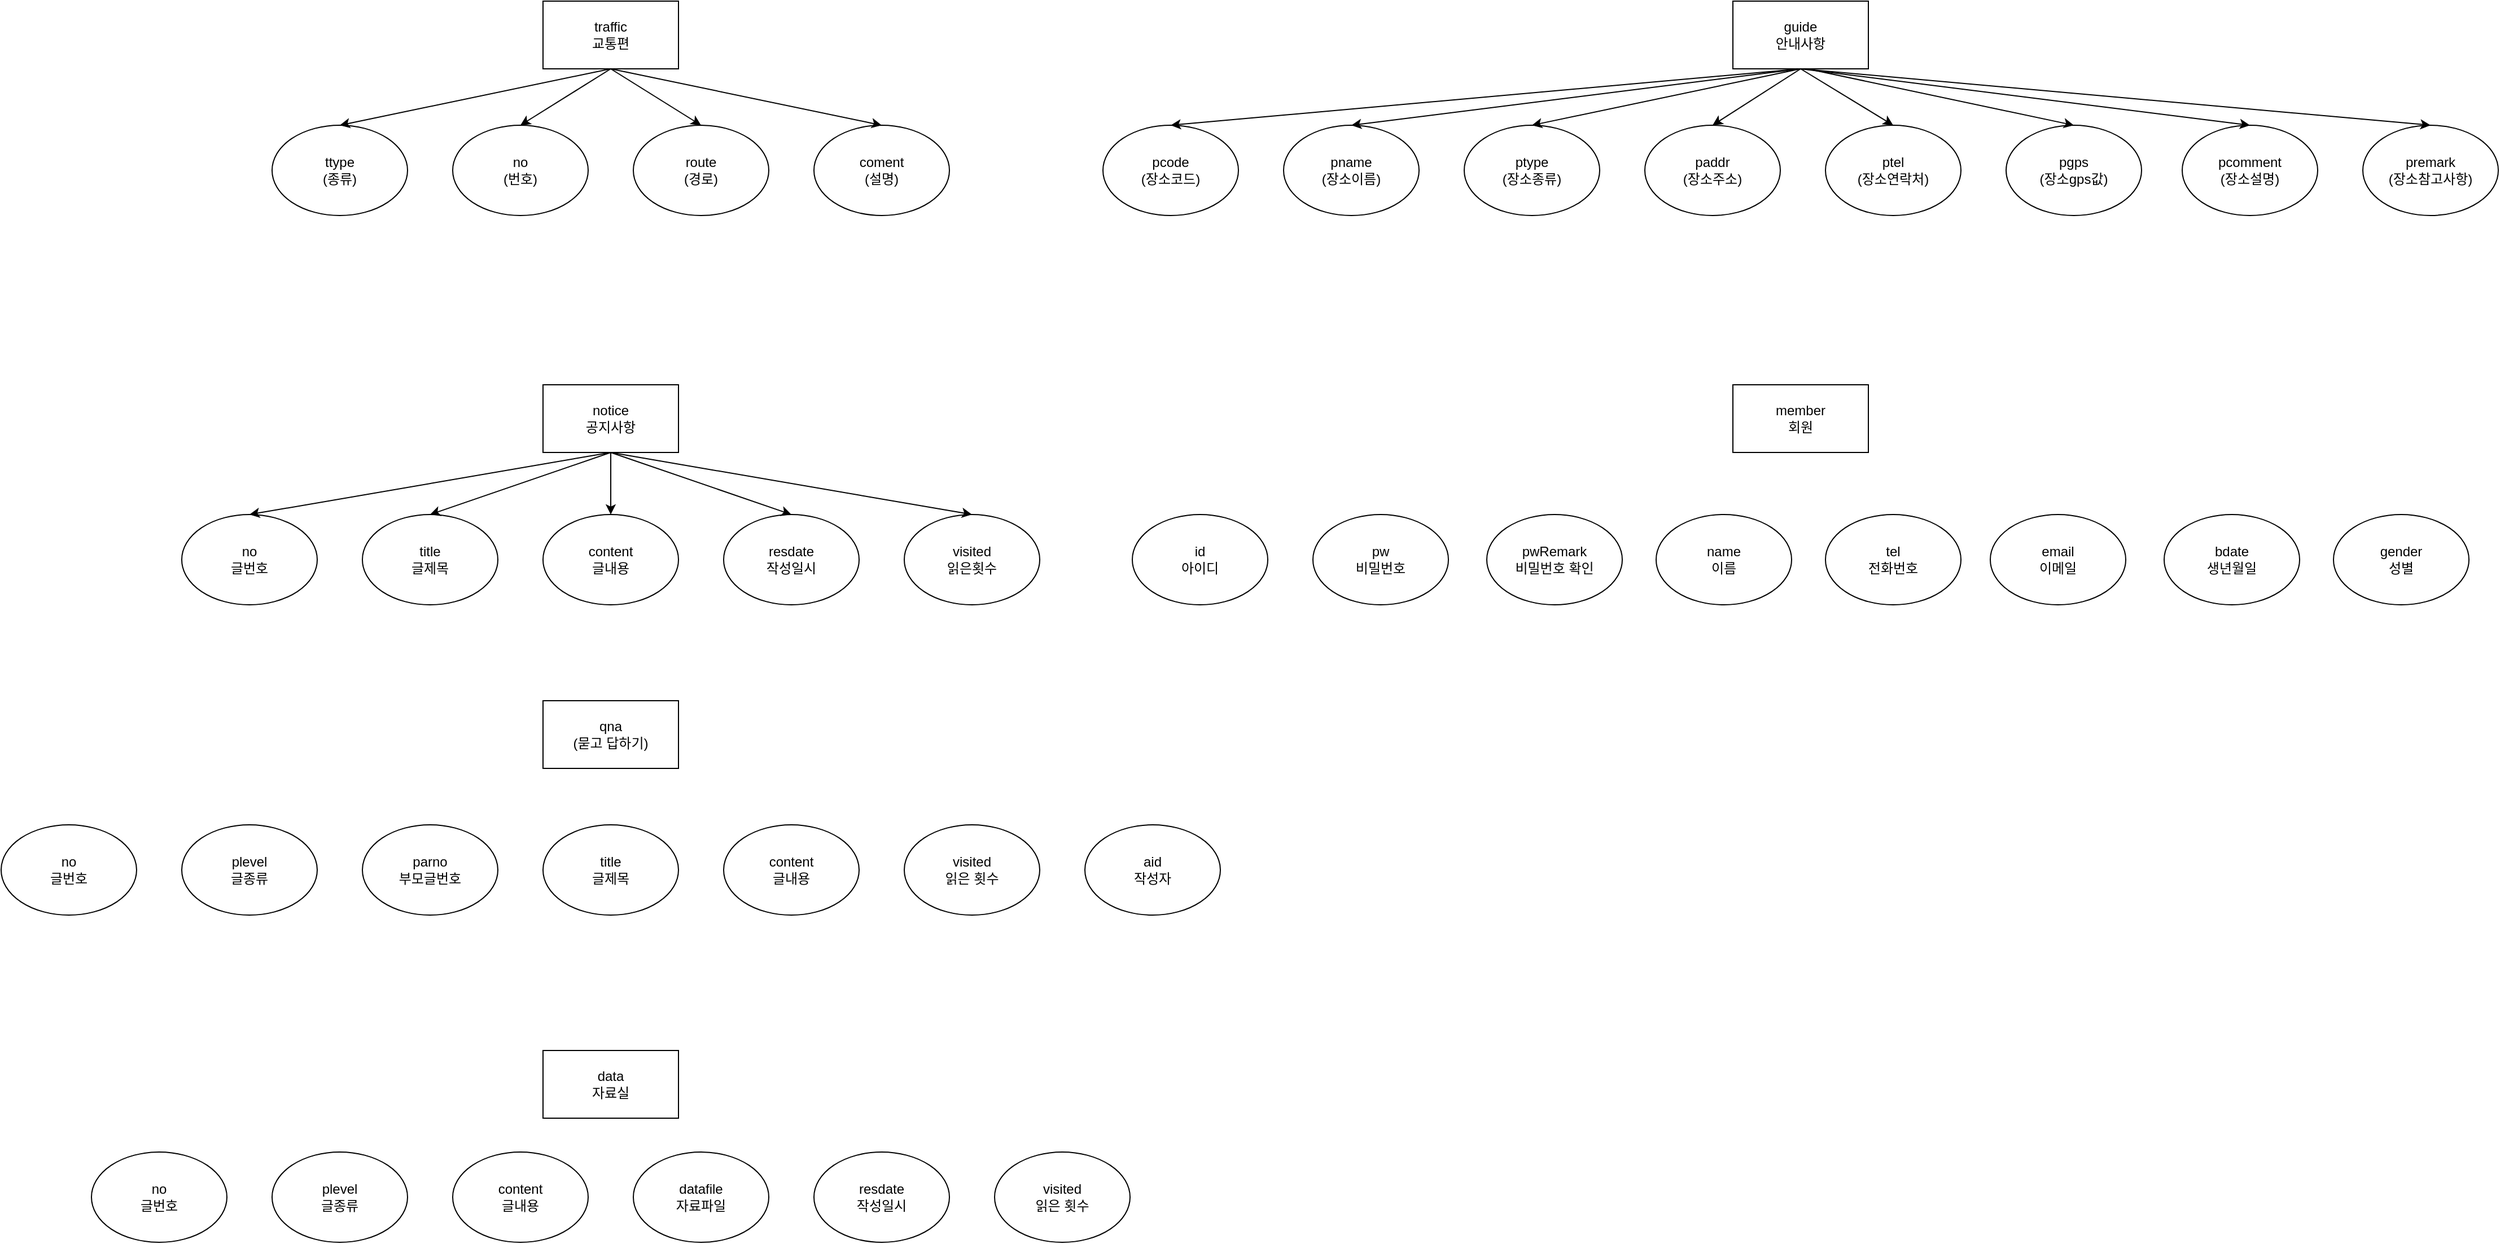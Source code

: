 <mxfile version="24.0.2" type="device">
  <diagram name="페이지-1" id="6jw7lOe7E8gcQmHh3pxr">
    <mxGraphModel dx="3328" dy="780" grid="1" gridSize="10" guides="1" tooltips="1" connect="1" arrows="1" fold="1" page="1" pageScale="1" pageWidth="827" pageHeight="1169" math="0" shadow="0">
      <root>
        <mxCell id="0" />
        <mxCell id="1" parent="0" />
        <mxCell id="edOpRAjZDSZFCRQSgUi0-1" value="traffic&lt;div&gt;교통편&lt;/div&gt;" style="rounded=0;whiteSpace=wrap;html=1;" vertex="1" parent="1">
          <mxGeometry x="-700" y="50" width="120" height="60" as="geometry" />
        </mxCell>
        <mxCell id="edOpRAjZDSZFCRQSgUi0-2" value="ttype&lt;div&gt;(종류)&lt;/div&gt;" style="ellipse;whiteSpace=wrap;html=1;" vertex="1" parent="1">
          <mxGeometry x="-940" y="160" width="120" height="80" as="geometry" />
        </mxCell>
        <mxCell id="edOpRAjZDSZFCRQSgUi0-3" value="no&lt;div&gt;(번호)&lt;/div&gt;" style="ellipse;whiteSpace=wrap;html=1;" vertex="1" parent="1">
          <mxGeometry x="-780" y="160" width="120" height="80" as="geometry" />
        </mxCell>
        <mxCell id="edOpRAjZDSZFCRQSgUi0-4" value="route&lt;div&gt;(경로)&lt;/div&gt;" style="ellipse;whiteSpace=wrap;html=1;" vertex="1" parent="1">
          <mxGeometry x="-620" y="160" width="120" height="80" as="geometry" />
        </mxCell>
        <mxCell id="edOpRAjZDSZFCRQSgUi0-5" value="coment&lt;div&gt;(설명)&lt;/div&gt;" style="ellipse;whiteSpace=wrap;html=1;" vertex="1" parent="1">
          <mxGeometry x="-460" y="160" width="120" height="80" as="geometry" />
        </mxCell>
        <mxCell id="edOpRAjZDSZFCRQSgUi0-6" value="" style="endArrow=classic;html=1;rounded=0;exitX=0.5;exitY=1;exitDx=0;exitDy=0;entryX=0.5;entryY=0;entryDx=0;entryDy=0;" edge="1" parent="1" source="edOpRAjZDSZFCRQSgUi0-1" target="edOpRAjZDSZFCRQSgUi0-5">
          <mxGeometry width="50" height="50" relative="1" as="geometry">
            <mxPoint x="-670" y="440" as="sourcePoint" />
            <mxPoint x="-620" y="390" as="targetPoint" />
          </mxGeometry>
        </mxCell>
        <mxCell id="edOpRAjZDSZFCRQSgUi0-7" value="" style="endArrow=classic;html=1;rounded=0;exitX=0.5;exitY=1;exitDx=0;exitDy=0;entryX=0.5;entryY=0;entryDx=0;entryDy=0;" edge="1" parent="1" source="edOpRAjZDSZFCRQSgUi0-1" target="edOpRAjZDSZFCRQSgUi0-4">
          <mxGeometry width="50" height="50" relative="1" as="geometry">
            <mxPoint x="-670" y="440" as="sourcePoint" />
            <mxPoint x="-620" y="390" as="targetPoint" />
          </mxGeometry>
        </mxCell>
        <mxCell id="edOpRAjZDSZFCRQSgUi0-8" value="" style="endArrow=classic;html=1;rounded=0;exitX=0.5;exitY=1;exitDx=0;exitDy=0;entryX=0.5;entryY=0;entryDx=0;entryDy=0;" edge="1" parent="1" source="edOpRAjZDSZFCRQSgUi0-1" target="edOpRAjZDSZFCRQSgUi0-3">
          <mxGeometry width="50" height="50" relative="1" as="geometry">
            <mxPoint x="-670" y="440" as="sourcePoint" />
            <mxPoint x="-620" y="390" as="targetPoint" />
          </mxGeometry>
        </mxCell>
        <mxCell id="edOpRAjZDSZFCRQSgUi0-9" value="" style="endArrow=classic;html=1;rounded=0;exitX=0.5;exitY=1;exitDx=0;exitDy=0;entryX=0.5;entryY=0;entryDx=0;entryDy=0;" edge="1" parent="1" source="edOpRAjZDSZFCRQSgUi0-1" target="edOpRAjZDSZFCRQSgUi0-2">
          <mxGeometry width="50" height="50" relative="1" as="geometry">
            <mxPoint x="-670" y="440" as="sourcePoint" />
            <mxPoint x="-620" y="390" as="targetPoint" />
          </mxGeometry>
        </mxCell>
        <mxCell id="edOpRAjZDSZFCRQSgUi0-10" value="&lt;div&gt;guide&lt;/div&gt;안내사항" style="rounded=0;whiteSpace=wrap;html=1;" vertex="1" parent="1">
          <mxGeometry x="354" y="50" width="120" height="60" as="geometry" />
        </mxCell>
        <mxCell id="edOpRAjZDSZFCRQSgUi0-11" value="pcode&lt;div&gt;(장소코드)&lt;/div&gt;" style="ellipse;whiteSpace=wrap;html=1;" vertex="1" parent="1">
          <mxGeometry x="-204" y="160" width="120" height="80" as="geometry" />
        </mxCell>
        <mxCell id="edOpRAjZDSZFCRQSgUi0-12" value="pname&lt;div&gt;(장소이름)&lt;/div&gt;" style="ellipse;whiteSpace=wrap;html=1;" vertex="1" parent="1">
          <mxGeometry x="-44" y="160" width="120" height="80" as="geometry" />
        </mxCell>
        <mxCell id="edOpRAjZDSZFCRQSgUi0-13" value="ptype&lt;div&gt;(장소종류)&lt;/div&gt;" style="ellipse;whiteSpace=wrap;html=1;" vertex="1" parent="1">
          <mxGeometry x="116" y="160" width="120" height="80" as="geometry" />
        </mxCell>
        <mxCell id="edOpRAjZDSZFCRQSgUi0-14" value="paddr&lt;div&gt;(장소주소)&lt;/div&gt;" style="ellipse;whiteSpace=wrap;html=1;" vertex="1" parent="1">
          <mxGeometry x="276" y="160" width="120" height="80" as="geometry" />
        </mxCell>
        <mxCell id="edOpRAjZDSZFCRQSgUi0-15" value="ptel&lt;div&gt;(장소연락처)&lt;/div&gt;" style="ellipse;whiteSpace=wrap;html=1;" vertex="1" parent="1">
          <mxGeometry x="436" y="160" width="120" height="80" as="geometry" />
        </mxCell>
        <mxCell id="edOpRAjZDSZFCRQSgUi0-16" value="pgps&lt;div&gt;(장소gps값)&lt;/div&gt;" style="ellipse;whiteSpace=wrap;html=1;" vertex="1" parent="1">
          <mxGeometry x="596" y="160" width="120" height="80" as="geometry" />
        </mxCell>
        <mxCell id="edOpRAjZDSZFCRQSgUi0-17" value="pcomment&lt;div&gt;(장소설명)&lt;/div&gt;" style="ellipse;whiteSpace=wrap;html=1;" vertex="1" parent="1">
          <mxGeometry x="752" y="160" width="120" height="80" as="geometry" />
        </mxCell>
        <mxCell id="edOpRAjZDSZFCRQSgUi0-18" value="premark&lt;div&gt;(장소참고사항)&lt;/div&gt;" style="ellipse;whiteSpace=wrap;html=1;" vertex="1" parent="1">
          <mxGeometry x="912" y="160" width="120" height="80" as="geometry" />
        </mxCell>
        <mxCell id="edOpRAjZDSZFCRQSgUi0-19" value="" style="endArrow=classic;html=1;rounded=0;exitX=0.5;exitY=1;exitDx=0;exitDy=0;entryX=0.5;entryY=0;entryDx=0;entryDy=0;" edge="1" parent="1" source="edOpRAjZDSZFCRQSgUi0-10" target="edOpRAjZDSZFCRQSgUi0-15">
          <mxGeometry width="50" height="50" relative="1" as="geometry">
            <mxPoint x="470" y="320" as="sourcePoint" />
            <mxPoint x="520" y="270" as="targetPoint" />
          </mxGeometry>
        </mxCell>
        <mxCell id="edOpRAjZDSZFCRQSgUi0-20" value="" style="endArrow=classic;html=1;rounded=0;exitX=0.5;exitY=1;exitDx=0;exitDy=0;entryX=0.5;entryY=0;entryDx=0;entryDy=0;" edge="1" parent="1" source="edOpRAjZDSZFCRQSgUi0-10" target="edOpRAjZDSZFCRQSgUi0-14">
          <mxGeometry width="50" height="50" relative="1" as="geometry">
            <mxPoint x="470" y="320" as="sourcePoint" />
            <mxPoint x="520" y="270" as="targetPoint" />
          </mxGeometry>
        </mxCell>
        <mxCell id="edOpRAjZDSZFCRQSgUi0-21" value="" style="endArrow=classic;html=1;rounded=0;entryX=0.5;entryY=0;entryDx=0;entryDy=0;" edge="1" parent="1" target="edOpRAjZDSZFCRQSgUi0-16">
          <mxGeometry width="50" height="50" relative="1" as="geometry">
            <mxPoint x="420" y="110" as="sourcePoint" />
            <mxPoint x="520" y="270" as="targetPoint" />
          </mxGeometry>
        </mxCell>
        <mxCell id="edOpRAjZDSZFCRQSgUi0-22" value="" style="endArrow=classic;html=1;rounded=0;exitX=0.5;exitY=1;exitDx=0;exitDy=0;entryX=0.5;entryY=0;entryDx=0;entryDy=0;" edge="1" parent="1" source="edOpRAjZDSZFCRQSgUi0-10" target="edOpRAjZDSZFCRQSgUi0-17">
          <mxGeometry width="50" height="50" relative="1" as="geometry">
            <mxPoint x="470" y="320" as="sourcePoint" />
            <mxPoint x="520" y="270" as="targetPoint" />
          </mxGeometry>
        </mxCell>
        <mxCell id="edOpRAjZDSZFCRQSgUi0-23" value="" style="endArrow=classic;html=1;rounded=0;exitX=0.5;exitY=1;exitDx=0;exitDy=0;entryX=0.5;entryY=0;entryDx=0;entryDy=0;" edge="1" parent="1" source="edOpRAjZDSZFCRQSgUi0-10" target="edOpRAjZDSZFCRQSgUi0-18">
          <mxGeometry width="50" height="50" relative="1" as="geometry">
            <mxPoint x="470" y="320" as="sourcePoint" />
            <mxPoint x="520" y="270" as="targetPoint" />
          </mxGeometry>
        </mxCell>
        <mxCell id="edOpRAjZDSZFCRQSgUi0-24" value="" style="endArrow=classic;html=1;rounded=0;exitX=0.5;exitY=1;exitDx=0;exitDy=0;entryX=0.5;entryY=0;entryDx=0;entryDy=0;" edge="1" parent="1" source="edOpRAjZDSZFCRQSgUi0-10" target="edOpRAjZDSZFCRQSgUi0-13">
          <mxGeometry width="50" height="50" relative="1" as="geometry">
            <mxPoint x="470" y="320" as="sourcePoint" />
            <mxPoint x="520" y="270" as="targetPoint" />
          </mxGeometry>
        </mxCell>
        <mxCell id="edOpRAjZDSZFCRQSgUi0-25" value="" style="endArrow=classic;html=1;rounded=0;exitX=0.5;exitY=1;exitDx=0;exitDy=0;entryX=0.5;entryY=0;entryDx=0;entryDy=0;" edge="1" parent="1" source="edOpRAjZDSZFCRQSgUi0-10" target="edOpRAjZDSZFCRQSgUi0-12">
          <mxGeometry width="50" height="50" relative="1" as="geometry">
            <mxPoint x="470" y="320" as="sourcePoint" />
            <mxPoint x="520" y="270" as="targetPoint" />
          </mxGeometry>
        </mxCell>
        <mxCell id="edOpRAjZDSZFCRQSgUi0-26" value="" style="endArrow=classic;html=1;rounded=0;exitX=0.5;exitY=1;exitDx=0;exitDy=0;entryX=0.5;entryY=0;entryDx=0;entryDy=0;" edge="1" parent="1" source="edOpRAjZDSZFCRQSgUi0-10" target="edOpRAjZDSZFCRQSgUi0-11">
          <mxGeometry width="50" height="50" relative="1" as="geometry">
            <mxPoint x="414" y="120" as="sourcePoint" />
            <mxPoint x="520" y="280" as="targetPoint" />
          </mxGeometry>
        </mxCell>
        <mxCell id="edOpRAjZDSZFCRQSgUi0-27" value="notice&lt;div&gt;공지사항&lt;/div&gt;" style="rounded=0;whiteSpace=wrap;html=1;" vertex="1" parent="1">
          <mxGeometry x="-700" y="390" width="120" height="60" as="geometry" />
        </mxCell>
        <mxCell id="edOpRAjZDSZFCRQSgUi0-28" value="&lt;div&gt;no&lt;/div&gt;글번호" style="ellipse;whiteSpace=wrap;html=1;" vertex="1" parent="1">
          <mxGeometry x="-1020" y="505" width="120" height="80" as="geometry" />
        </mxCell>
        <mxCell id="edOpRAjZDSZFCRQSgUi0-29" value="&lt;div&gt;title&lt;/div&gt;글제목" style="ellipse;whiteSpace=wrap;html=1;" vertex="1" parent="1">
          <mxGeometry x="-860" y="505" width="120" height="80" as="geometry" />
        </mxCell>
        <mxCell id="edOpRAjZDSZFCRQSgUi0-30" value="&lt;div&gt;content&lt;/div&gt;글내용" style="ellipse;whiteSpace=wrap;html=1;" vertex="1" parent="1">
          <mxGeometry x="-700" y="505" width="120" height="80" as="geometry" />
        </mxCell>
        <mxCell id="edOpRAjZDSZFCRQSgUi0-31" value="&lt;div&gt;resdate&lt;/div&gt;&lt;div&gt;작성일시&lt;/div&gt;" style="ellipse;whiteSpace=wrap;html=1;" vertex="1" parent="1">
          <mxGeometry x="-540" y="505" width="120" height="80" as="geometry" />
        </mxCell>
        <mxCell id="edOpRAjZDSZFCRQSgUi0-32" value="&lt;div&gt;visited&lt;/div&gt;&lt;div&gt;읽은횟수&lt;/div&gt;" style="ellipse;whiteSpace=wrap;html=1;" vertex="1" parent="1">
          <mxGeometry x="-380" y="505" width="120" height="80" as="geometry" />
        </mxCell>
        <mxCell id="edOpRAjZDSZFCRQSgUi0-33" value="" style="endArrow=classic;html=1;rounded=0;entryX=0.5;entryY=0;entryDx=0;entryDy=0;exitX=0.5;exitY=1;exitDx=0;exitDy=0;" edge="1" parent="1" source="edOpRAjZDSZFCRQSgUi0-27" target="edOpRAjZDSZFCRQSgUi0-30">
          <mxGeometry width="50" height="50" relative="1" as="geometry">
            <mxPoint x="-740" y="440" as="sourcePoint" />
            <mxPoint x="-690" y="390" as="targetPoint" />
          </mxGeometry>
        </mxCell>
        <mxCell id="edOpRAjZDSZFCRQSgUi0-34" value="" style="endArrow=classic;html=1;rounded=0;entryX=0.5;entryY=0;entryDx=0;entryDy=0;exitX=0.5;exitY=1;exitDx=0;exitDy=0;" edge="1" parent="1" source="edOpRAjZDSZFCRQSgUi0-27" target="edOpRAjZDSZFCRQSgUi0-29">
          <mxGeometry width="50" height="50" relative="1" as="geometry">
            <mxPoint x="-740" y="440" as="sourcePoint" />
            <mxPoint x="-690" y="390" as="targetPoint" />
          </mxGeometry>
        </mxCell>
        <mxCell id="edOpRAjZDSZFCRQSgUi0-35" value="" style="endArrow=classic;html=1;rounded=0;entryX=0.5;entryY=0;entryDx=0;entryDy=0;exitX=0.5;exitY=1;exitDx=0;exitDy=0;" edge="1" parent="1" source="edOpRAjZDSZFCRQSgUi0-27" target="edOpRAjZDSZFCRQSgUi0-28">
          <mxGeometry width="50" height="50" relative="1" as="geometry">
            <mxPoint x="-740" y="440" as="sourcePoint" />
            <mxPoint x="-690" y="390" as="targetPoint" />
          </mxGeometry>
        </mxCell>
        <mxCell id="edOpRAjZDSZFCRQSgUi0-36" value="" style="endArrow=classic;html=1;rounded=0;entryX=0.5;entryY=0;entryDx=0;entryDy=0;exitX=0.5;exitY=1;exitDx=0;exitDy=0;" edge="1" parent="1" source="edOpRAjZDSZFCRQSgUi0-27" target="edOpRAjZDSZFCRQSgUi0-31">
          <mxGeometry width="50" height="50" relative="1" as="geometry">
            <mxPoint x="-740" y="440" as="sourcePoint" />
            <mxPoint x="-690" y="390" as="targetPoint" />
          </mxGeometry>
        </mxCell>
        <mxCell id="edOpRAjZDSZFCRQSgUi0-37" value="" style="endArrow=classic;html=1;rounded=0;entryX=0.5;entryY=0;entryDx=0;entryDy=0;exitX=0.5;exitY=1;exitDx=0;exitDy=0;" edge="1" parent="1" source="edOpRAjZDSZFCRQSgUi0-27" target="edOpRAjZDSZFCRQSgUi0-32">
          <mxGeometry width="50" height="50" relative="1" as="geometry">
            <mxPoint x="-740" y="440" as="sourcePoint" />
            <mxPoint x="-690" y="390" as="targetPoint" />
          </mxGeometry>
        </mxCell>
        <mxCell id="edOpRAjZDSZFCRQSgUi0-38" value="qna&lt;div&gt;(묻고 답하기)&lt;/div&gt;" style="rounded=0;whiteSpace=wrap;html=1;" vertex="1" parent="1">
          <mxGeometry x="-700" y="670" width="120" height="60" as="geometry" />
        </mxCell>
        <mxCell id="edOpRAjZDSZFCRQSgUi0-39" value="&lt;div&gt;no&lt;/div&gt;글번호" style="ellipse;whiteSpace=wrap;html=1;" vertex="1" parent="1">
          <mxGeometry x="-1180" y="780" width="120" height="80" as="geometry" />
        </mxCell>
        <mxCell id="edOpRAjZDSZFCRQSgUi0-40" value="&lt;div&gt;title&lt;/div&gt;글제목" style="ellipse;whiteSpace=wrap;html=1;" vertex="1" parent="1">
          <mxGeometry x="-700" y="780" width="120" height="80" as="geometry" />
        </mxCell>
        <mxCell id="edOpRAjZDSZFCRQSgUi0-41" value="&lt;div&gt;plevel&lt;/div&gt;글종류" style="ellipse;whiteSpace=wrap;html=1;" vertex="1" parent="1">
          <mxGeometry x="-1020" y="780" width="120" height="80" as="geometry" />
        </mxCell>
        <mxCell id="edOpRAjZDSZFCRQSgUi0-42" value="&lt;div&gt;&lt;span style=&quot;background-color: initial;&quot;&gt;parno&lt;/span&gt;&lt;/div&gt;&lt;div&gt;&lt;span style=&quot;background-color: initial;&quot;&gt;부모글번호&lt;/span&gt;&lt;br&gt;&lt;/div&gt;" style="ellipse;whiteSpace=wrap;html=1;" vertex="1" parent="1">
          <mxGeometry x="-860" y="780" width="120" height="80" as="geometry" />
        </mxCell>
        <mxCell id="edOpRAjZDSZFCRQSgUi0-43" value="&lt;div&gt;content&lt;/div&gt;글내용" style="ellipse;whiteSpace=wrap;html=1;" vertex="1" parent="1">
          <mxGeometry x="-540" y="780" width="120" height="80" as="geometry" />
        </mxCell>
        <mxCell id="edOpRAjZDSZFCRQSgUi0-44" value="&lt;div&gt;visited&lt;/div&gt;&lt;div&gt;읽은 횟수&lt;/div&gt;" style="ellipse;whiteSpace=wrap;html=1;" vertex="1" parent="1">
          <mxGeometry x="-380" y="780" width="120" height="80" as="geometry" />
        </mxCell>
        <mxCell id="edOpRAjZDSZFCRQSgUi0-45" value="&lt;div&gt;aid&lt;/div&gt;&lt;div&gt;작성자&lt;/div&gt;" style="ellipse;whiteSpace=wrap;html=1;" vertex="1" parent="1">
          <mxGeometry x="-220" y="780" width="120" height="80" as="geometry" />
        </mxCell>
        <mxCell id="edOpRAjZDSZFCRQSgUi0-46" value="data&lt;div&gt;자료실&lt;/div&gt;" style="rounded=0;whiteSpace=wrap;html=1;" vertex="1" parent="1">
          <mxGeometry x="-700" y="980" width="120" height="60" as="geometry" />
        </mxCell>
        <mxCell id="edOpRAjZDSZFCRQSgUi0-47" value="&lt;div&gt;no&lt;/div&gt;글번호" style="ellipse;whiteSpace=wrap;html=1;" vertex="1" parent="1">
          <mxGeometry x="-1100" y="1070" width="120" height="80" as="geometry" />
        </mxCell>
        <mxCell id="edOpRAjZDSZFCRQSgUi0-49" value="&lt;div&gt;plevel&lt;/div&gt;글종류" style="ellipse;whiteSpace=wrap;html=1;" vertex="1" parent="1">
          <mxGeometry x="-940" y="1070" width="120" height="80" as="geometry" />
        </mxCell>
        <mxCell id="edOpRAjZDSZFCRQSgUi0-51" value="&lt;div&gt;content&lt;/div&gt;글내용" style="ellipse;whiteSpace=wrap;html=1;" vertex="1" parent="1">
          <mxGeometry x="-780" y="1070" width="120" height="80" as="geometry" />
        </mxCell>
        <mxCell id="edOpRAjZDSZFCRQSgUi0-52" value="&lt;div&gt;visited&lt;/div&gt;&lt;div&gt;읽은 횟수&lt;/div&gt;" style="ellipse;whiteSpace=wrap;html=1;" vertex="1" parent="1">
          <mxGeometry x="-300" y="1070" width="120" height="80" as="geometry" />
        </mxCell>
        <mxCell id="edOpRAjZDSZFCRQSgUi0-53" value="&lt;div&gt;datafile&lt;/div&gt;&lt;div&gt;자료파일&lt;/div&gt;" style="ellipse;whiteSpace=wrap;html=1;" vertex="1" parent="1">
          <mxGeometry x="-620" y="1070" width="120" height="80" as="geometry" />
        </mxCell>
        <mxCell id="edOpRAjZDSZFCRQSgUi0-54" value="&lt;div&gt;resdate&lt;/div&gt;&lt;div&gt;작성일시&lt;/div&gt;" style="ellipse;whiteSpace=wrap;html=1;" vertex="1" parent="1">
          <mxGeometry x="-460" y="1070" width="120" height="80" as="geometry" />
        </mxCell>
        <mxCell id="edOpRAjZDSZFCRQSgUi0-55" value="member&lt;div&gt;회원&lt;/div&gt;" style="rounded=0;whiteSpace=wrap;html=1;" vertex="1" parent="1">
          <mxGeometry x="354" y="390" width="120" height="60" as="geometry" />
        </mxCell>
        <mxCell id="edOpRAjZDSZFCRQSgUi0-56" value="id&lt;div&gt;아이디&lt;/div&gt;" style="ellipse;whiteSpace=wrap;html=1;" vertex="1" parent="1">
          <mxGeometry x="-178" y="505" width="120" height="80" as="geometry" />
        </mxCell>
        <mxCell id="edOpRAjZDSZFCRQSgUi0-57" value="&lt;div&gt;pw&lt;/div&gt;&lt;div&gt;비밀번호&lt;/div&gt;" style="ellipse;whiteSpace=wrap;html=1;" vertex="1" parent="1">
          <mxGeometry x="-18" y="505" width="120" height="80" as="geometry" />
        </mxCell>
        <mxCell id="edOpRAjZDSZFCRQSgUi0-58" value="&lt;div&gt;name&lt;/div&gt;&lt;div&gt;이름&lt;/div&gt;" style="ellipse;whiteSpace=wrap;html=1;" vertex="1" parent="1">
          <mxGeometry x="286" y="505" width="120" height="80" as="geometry" />
        </mxCell>
        <mxCell id="edOpRAjZDSZFCRQSgUi0-59" value="&lt;div&gt;pwRemark&lt;/div&gt;&lt;div&gt;비밀번호 확인&lt;/div&gt;" style="ellipse;whiteSpace=wrap;html=1;" vertex="1" parent="1">
          <mxGeometry x="136" y="505" width="120" height="80" as="geometry" />
        </mxCell>
        <mxCell id="edOpRAjZDSZFCRQSgUi0-60" value="&lt;div&gt;tel&lt;/div&gt;&lt;div&gt;전화번호&lt;/div&gt;" style="ellipse;whiteSpace=wrap;html=1;" vertex="1" parent="1">
          <mxGeometry x="436" y="505" width="120" height="80" as="geometry" />
        </mxCell>
        <mxCell id="edOpRAjZDSZFCRQSgUi0-61" value="&lt;div&gt;email&lt;/div&gt;&lt;div&gt;이메일&lt;/div&gt;" style="ellipse;whiteSpace=wrap;html=1;" vertex="1" parent="1">
          <mxGeometry x="582" y="505" width="120" height="80" as="geometry" />
        </mxCell>
        <mxCell id="edOpRAjZDSZFCRQSgUi0-62" value="&lt;div&gt;bdate&lt;/div&gt;&lt;div&gt;생년월일&lt;/div&gt;" style="ellipse;whiteSpace=wrap;html=1;" vertex="1" parent="1">
          <mxGeometry x="736" y="505" width="120" height="80" as="geometry" />
        </mxCell>
        <mxCell id="edOpRAjZDSZFCRQSgUi0-63" value="&lt;div&gt;gender&lt;/div&gt;&lt;div&gt;성별&lt;/div&gt;" style="ellipse;whiteSpace=wrap;html=1;" vertex="1" parent="1">
          <mxGeometry x="886" y="505" width="120" height="80" as="geometry" />
        </mxCell>
      </root>
    </mxGraphModel>
  </diagram>
</mxfile>
